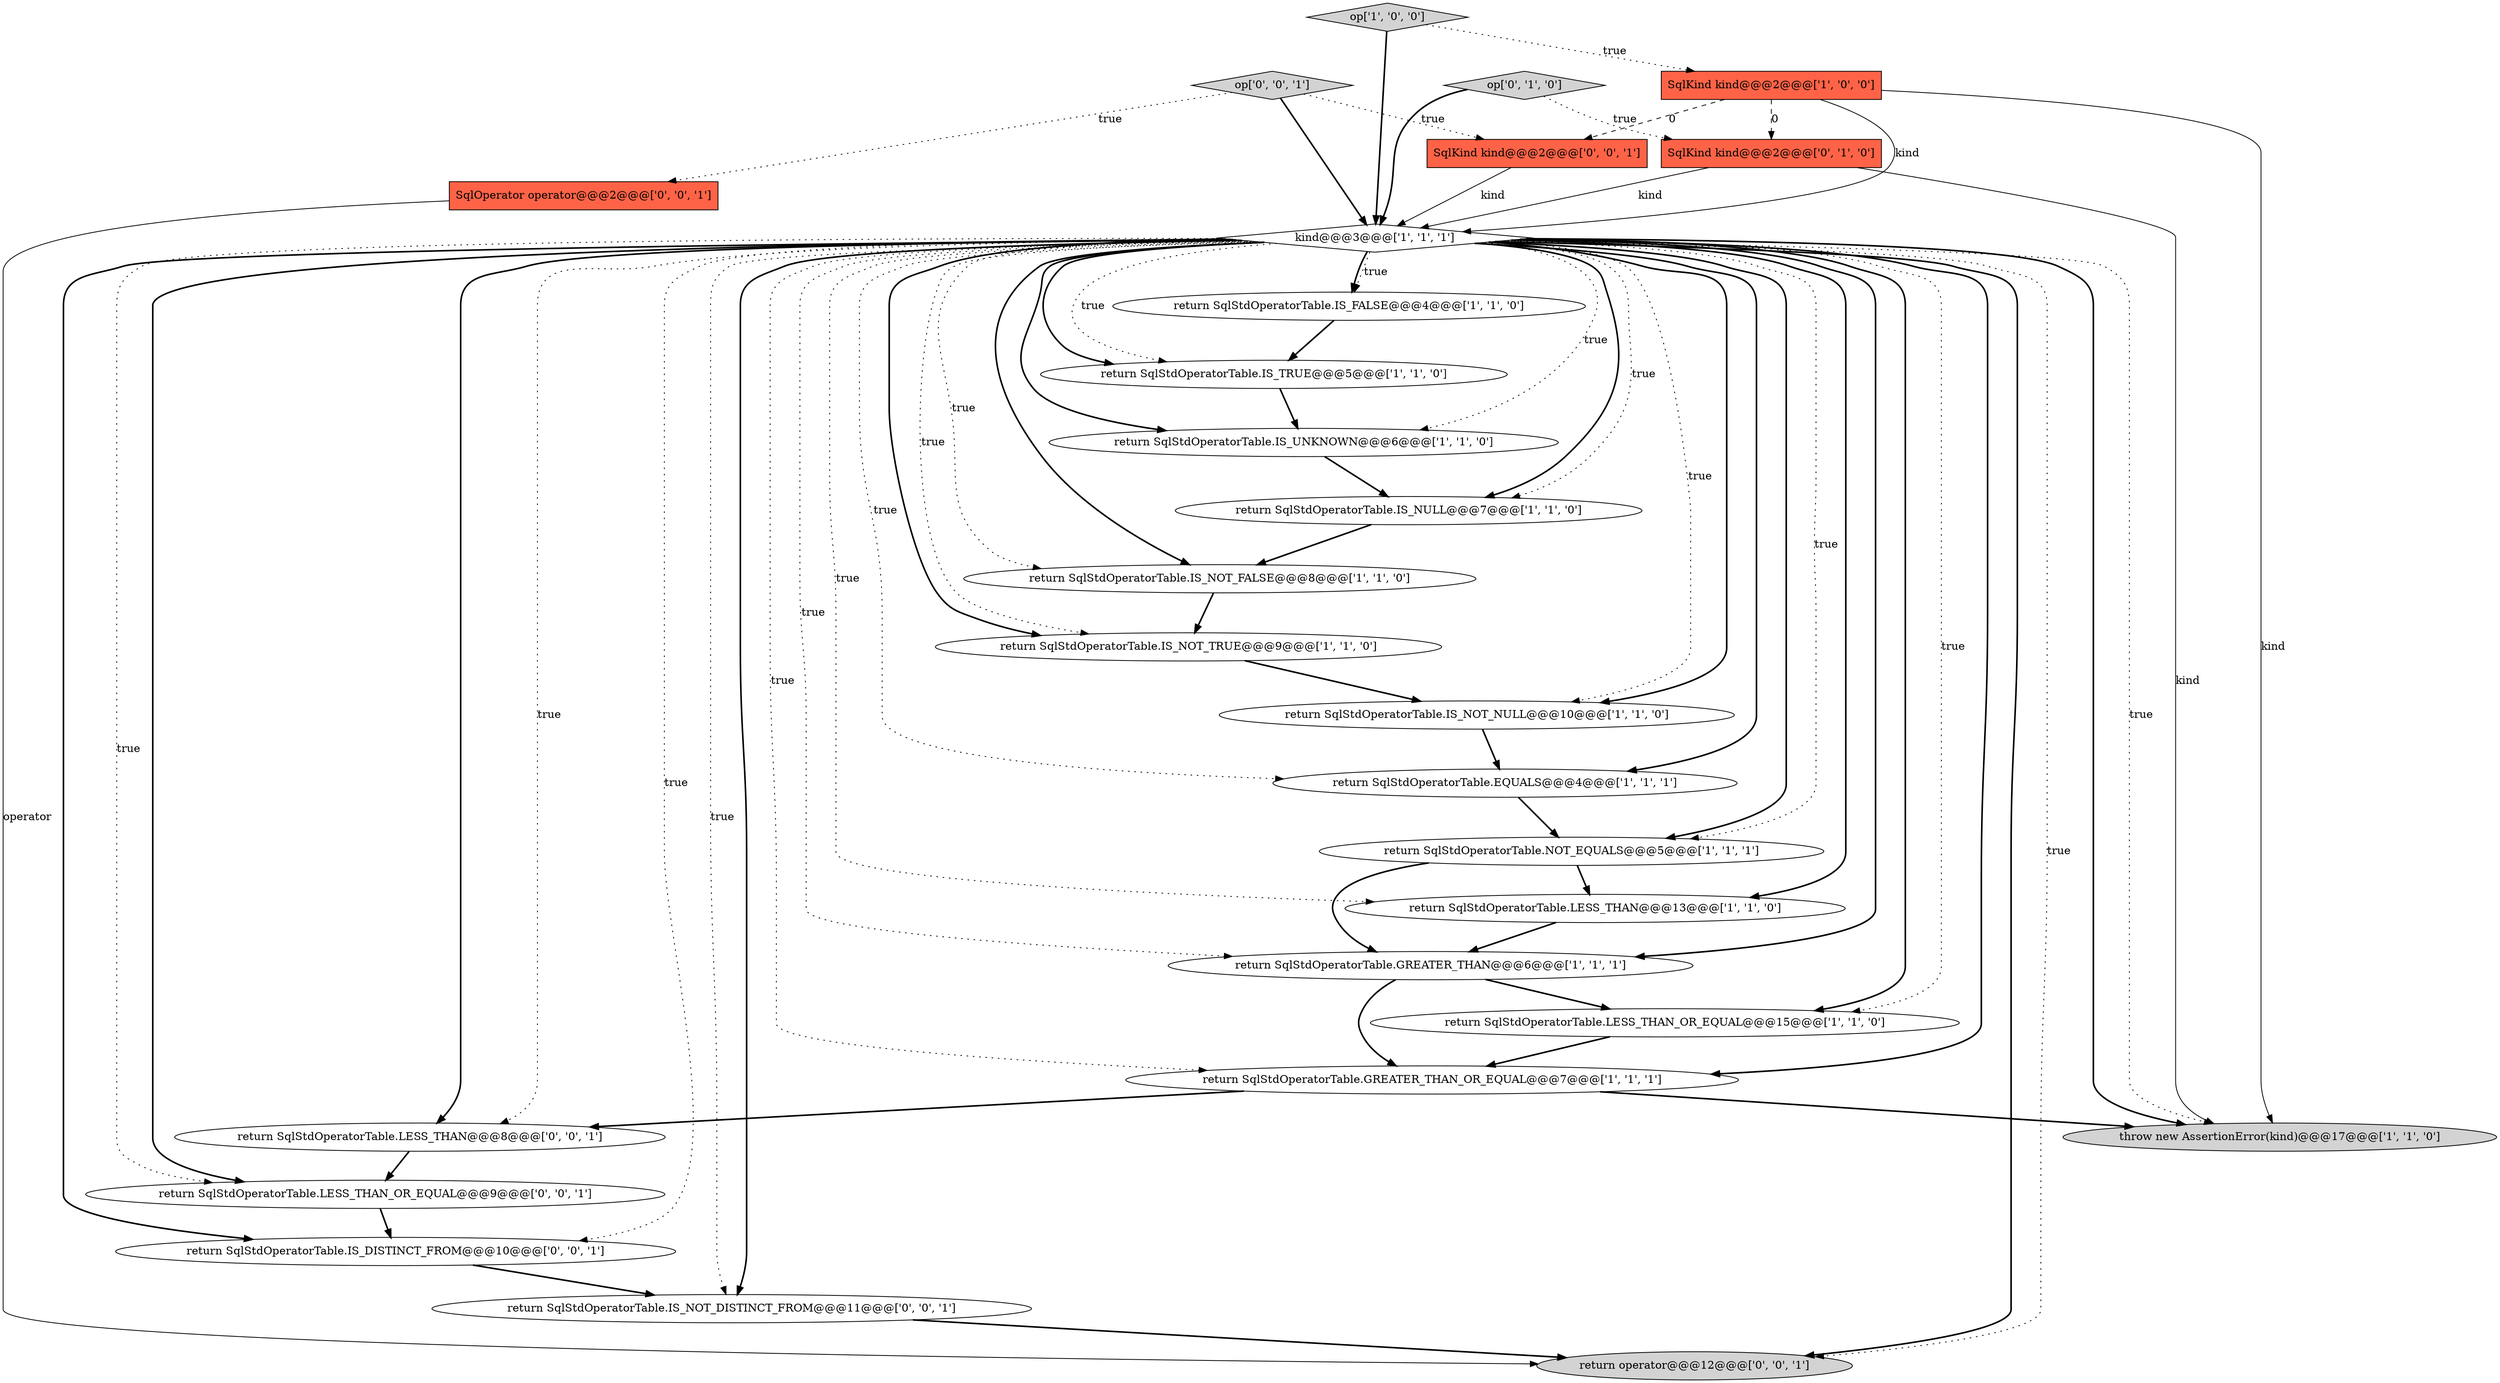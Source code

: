 digraph {
22 [style = filled, label = "SqlOperator operator@@@2@@@['0', '0', '1']", fillcolor = tomato, shape = box image = "AAA0AAABBB3BBB"];
19 [style = filled, label = "return SqlStdOperatorTable.IS_DISTINCT_FROM@@@10@@@['0', '0', '1']", fillcolor = white, shape = ellipse image = "AAA0AAABBB3BBB"];
13 [style = filled, label = "return SqlStdOperatorTable.IS_UNKNOWN@@@6@@@['1', '1', '0']", fillcolor = white, shape = ellipse image = "AAA0AAABBB1BBB"];
24 [style = filled, label = "return SqlStdOperatorTable.LESS_THAN@@@8@@@['0', '0', '1']", fillcolor = white, shape = ellipse image = "AAA0AAABBB3BBB"];
11 [style = filled, label = "throw new AssertionError(kind)@@@17@@@['1', '1', '0']", fillcolor = lightgray, shape = ellipse image = "AAA0AAABBB1BBB"];
23 [style = filled, label = "SqlKind kind@@@2@@@['0', '0', '1']", fillcolor = tomato, shape = box image = "AAA0AAABBB3BBB"];
4 [style = filled, label = "return SqlStdOperatorTable.IS_NULL@@@7@@@['1', '1', '0']", fillcolor = white, shape = ellipse image = "AAA0AAABBB1BBB"];
21 [style = filled, label = "op['0', '0', '1']", fillcolor = lightgray, shape = diamond image = "AAA0AAABBB3BBB"];
26 [style = filled, label = "return SqlStdOperatorTable.IS_NOT_DISTINCT_FROM@@@11@@@['0', '0', '1']", fillcolor = white, shape = ellipse image = "AAA0AAABBB3BBB"];
6 [style = filled, label = "return SqlStdOperatorTable.NOT_EQUALS@@@5@@@['1', '1', '1']", fillcolor = white, shape = ellipse image = "AAA0AAABBB1BBB"];
15 [style = filled, label = "return SqlStdOperatorTable.LESS_THAN@@@13@@@['1', '1', '0']", fillcolor = white, shape = ellipse image = "AAA0AAABBB1BBB"];
16 [style = filled, label = "return SqlStdOperatorTable.GREATER_THAN_OR_EQUAL@@@7@@@['1', '1', '1']", fillcolor = white, shape = ellipse image = "AAA0AAABBB1BBB"];
25 [style = filled, label = "return operator@@@12@@@['0', '0', '1']", fillcolor = lightgray, shape = ellipse image = "AAA0AAABBB3BBB"];
12 [style = filled, label = "op['1', '0', '0']", fillcolor = lightgray, shape = diamond image = "AAA0AAABBB1BBB"];
8 [style = filled, label = "return SqlStdOperatorTable.IS_NOT_TRUE@@@9@@@['1', '1', '0']", fillcolor = white, shape = ellipse image = "AAA0AAABBB1BBB"];
18 [style = filled, label = "op['0', '1', '0']", fillcolor = lightgray, shape = diamond image = "AAA0AAABBB2BBB"];
7 [style = filled, label = "return SqlStdOperatorTable.EQUALS@@@4@@@['1', '1', '1']", fillcolor = white, shape = ellipse image = "AAA0AAABBB1BBB"];
5 [style = filled, label = "return SqlStdOperatorTable.IS_FALSE@@@4@@@['1', '1', '0']", fillcolor = white, shape = ellipse image = "AAA0AAABBB1BBB"];
10 [style = filled, label = "return SqlStdOperatorTable.GREATER_THAN@@@6@@@['1', '1', '1']", fillcolor = white, shape = ellipse image = "AAA0AAABBB1BBB"];
1 [style = filled, label = "SqlKind kind@@@2@@@['1', '0', '0']", fillcolor = tomato, shape = box image = "AAA1AAABBB1BBB"];
20 [style = filled, label = "return SqlStdOperatorTable.LESS_THAN_OR_EQUAL@@@9@@@['0', '0', '1']", fillcolor = white, shape = ellipse image = "AAA0AAABBB3BBB"];
9 [style = filled, label = "return SqlStdOperatorTable.LESS_THAN_OR_EQUAL@@@15@@@['1', '1', '0']", fillcolor = white, shape = ellipse image = "AAA0AAABBB1BBB"];
3 [style = filled, label = "return SqlStdOperatorTable.IS_TRUE@@@5@@@['1', '1', '0']", fillcolor = white, shape = ellipse image = "AAA0AAABBB1BBB"];
17 [style = filled, label = "SqlKind kind@@@2@@@['0', '1', '0']", fillcolor = tomato, shape = box image = "AAA1AAABBB2BBB"];
14 [style = filled, label = "kind@@@3@@@['1', '1', '1']", fillcolor = white, shape = diamond image = "AAA0AAABBB1BBB"];
2 [style = filled, label = "return SqlStdOperatorTable.IS_NOT_FALSE@@@8@@@['1', '1', '0']", fillcolor = white, shape = ellipse image = "AAA0AAABBB1BBB"];
0 [style = filled, label = "return SqlStdOperatorTable.IS_NOT_NULL@@@10@@@['1', '1', '0']", fillcolor = white, shape = ellipse image = "AAA0AAABBB1BBB"];
14->16 [style = bold, label=""];
14->3 [style = bold, label=""];
14->2 [style = dotted, label="true"];
5->3 [style = bold, label=""];
14->24 [style = bold, label=""];
1->11 [style = solid, label="kind"];
15->10 [style = bold, label=""];
14->25 [style = bold, label=""];
14->19 [style = dotted, label="true"];
16->11 [style = bold, label=""];
17->14 [style = solid, label="kind"];
14->0 [style = dotted, label="true"];
14->24 [style = dotted, label="true"];
14->26 [style = dotted, label="true"];
22->25 [style = solid, label="operator"];
16->24 [style = bold, label=""];
26->25 [style = bold, label=""];
12->1 [style = dotted, label="true"];
14->10 [style = bold, label=""];
21->22 [style = dotted, label="true"];
14->19 [style = bold, label=""];
4->2 [style = bold, label=""];
14->10 [style = dotted, label="true"];
14->13 [style = dotted, label="true"];
6->15 [style = bold, label=""];
9->16 [style = bold, label=""];
14->7 [style = bold, label=""];
0->7 [style = bold, label=""];
24->20 [style = bold, label=""];
8->0 [style = bold, label=""];
14->16 [style = dotted, label="true"];
14->20 [style = dotted, label="true"];
14->26 [style = bold, label=""];
17->11 [style = solid, label="kind"];
14->15 [style = dotted, label="true"];
1->17 [style = dashed, label="0"];
14->4 [style = bold, label=""];
14->5 [style = dotted, label="true"];
14->0 [style = bold, label=""];
10->16 [style = bold, label=""];
21->23 [style = dotted, label="true"];
19->26 [style = bold, label=""];
1->14 [style = solid, label="kind"];
6->10 [style = bold, label=""];
14->7 [style = dotted, label="true"];
23->14 [style = solid, label="kind"];
14->25 [style = dotted, label="true"];
7->6 [style = bold, label=""];
14->8 [style = dotted, label="true"];
14->3 [style = dotted, label="true"];
3->13 [style = bold, label=""];
12->14 [style = bold, label=""];
14->20 [style = bold, label=""];
14->11 [style = dotted, label="true"];
21->14 [style = bold, label=""];
14->9 [style = bold, label=""];
14->15 [style = bold, label=""];
14->2 [style = bold, label=""];
14->8 [style = bold, label=""];
14->9 [style = dotted, label="true"];
18->17 [style = dotted, label="true"];
14->13 [style = bold, label=""];
10->9 [style = bold, label=""];
14->4 [style = dotted, label="true"];
20->19 [style = bold, label=""];
14->11 [style = bold, label=""];
1->23 [style = dashed, label="0"];
18->14 [style = bold, label=""];
14->6 [style = bold, label=""];
2->8 [style = bold, label=""];
14->5 [style = bold, label=""];
13->4 [style = bold, label=""];
14->6 [style = dotted, label="true"];
}
